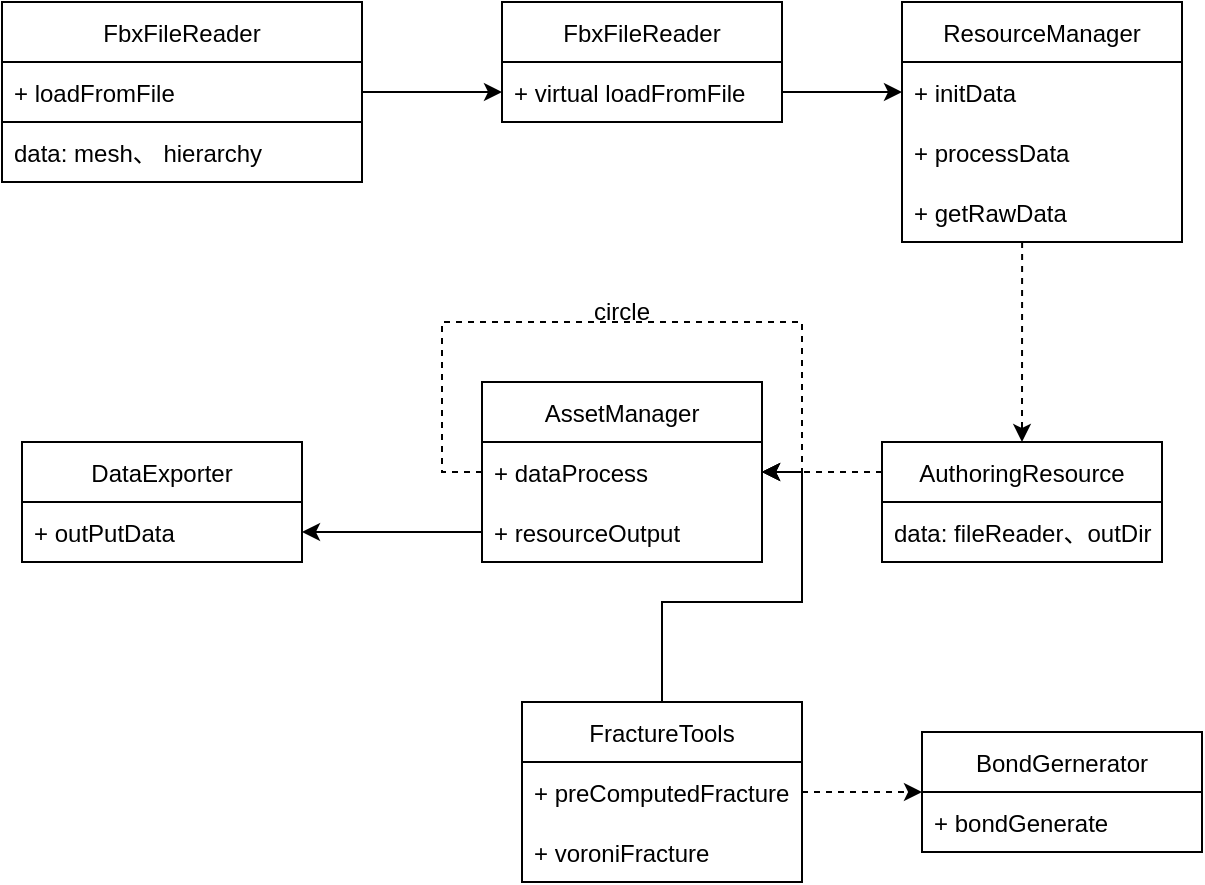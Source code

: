 <mxfile version="20.2.3" type="github">
  <diagram id="nWWAhru72yuYRSVFmqOf" name="第 1 页">
    <mxGraphModel dx="702" dy="1602" grid="1" gridSize="10" guides="1" tooltips="1" connect="1" arrows="1" fold="1" page="1" pageScale="1" pageWidth="827" pageHeight="1169" math="0" shadow="0">
      <root>
        <mxCell id="0" />
        <mxCell id="1" parent="0" />
        <mxCell id="VsKScOlT5vtX77vLj2YP-40" value="FbxFileReader" style="swimlane;fontStyle=0;childLayout=stackLayout;horizontal=1;startSize=30;horizontalStack=0;resizeParent=1;resizeParentMax=0;resizeLast=0;collapsible=1;marginBottom=0;" vertex="1" parent="1">
          <mxGeometry x="120" y="170" width="180" height="90" as="geometry" />
        </mxCell>
        <mxCell id="VsKScOlT5vtX77vLj2YP-41" value="+ loadFromFile" style="text;strokeColor=none;fillColor=none;align=left;verticalAlign=middle;spacingLeft=4;spacingRight=4;overflow=hidden;points=[[0,0.5],[1,0.5]];portConstraint=eastwest;rotatable=0;" vertex="1" parent="VsKScOlT5vtX77vLj2YP-40">
          <mxGeometry y="30" width="180" height="30" as="geometry" />
        </mxCell>
        <mxCell id="VsKScOlT5vtX77vLj2YP-50" value="data: mesh、 hierarchy" style="text;strokeColor=default;fillColor=none;align=left;verticalAlign=middle;spacingLeft=4;spacingRight=4;overflow=hidden;points=[[0,0.5],[1,0.5]];portConstraint=eastwest;rotatable=0;strokeWidth=1;perimeterSpacing=0;" vertex="1" parent="VsKScOlT5vtX77vLj2YP-40">
          <mxGeometry y="60" width="180" height="30" as="geometry" />
        </mxCell>
        <mxCell id="VsKScOlT5vtX77vLj2YP-45" value="FbxFileReader" style="swimlane;fontStyle=0;childLayout=stackLayout;horizontal=1;startSize=30;horizontalStack=0;resizeParent=1;resizeParentMax=0;resizeLast=0;collapsible=1;marginBottom=0;" vertex="1" parent="1">
          <mxGeometry x="370" y="170" width="140" height="60" as="geometry" />
        </mxCell>
        <mxCell id="VsKScOlT5vtX77vLj2YP-46" value="+ virtual loadFromFile" style="text;strokeColor=none;fillColor=none;align=left;verticalAlign=middle;spacingLeft=4;spacingRight=4;overflow=hidden;points=[[0,0.5],[1,0.5]];portConstraint=eastwest;rotatable=0;" vertex="1" parent="VsKScOlT5vtX77vLj2YP-45">
          <mxGeometry y="30" width="140" height="30" as="geometry" />
        </mxCell>
        <mxCell id="VsKScOlT5vtX77vLj2YP-49" style="edgeStyle=orthogonalEdgeStyle;rounded=0;orthogonalLoop=1;jettySize=auto;html=1;exitX=1;exitY=0.5;exitDx=0;exitDy=0;entryX=0;entryY=0.5;entryDx=0;entryDy=0;" edge="1" parent="1" source="VsKScOlT5vtX77vLj2YP-41" target="VsKScOlT5vtX77vLj2YP-46">
          <mxGeometry relative="1" as="geometry" />
        </mxCell>
        <mxCell id="VsKScOlT5vtX77vLj2YP-52" value="ResourceManager" style="swimlane;fontStyle=0;childLayout=stackLayout;horizontal=1;startSize=30;horizontalStack=0;resizeParent=1;resizeParentMax=0;resizeLast=0;collapsible=1;marginBottom=0;strokeColor=default;strokeWidth=1;" vertex="1" parent="1">
          <mxGeometry x="570" y="170" width="140" height="120" as="geometry" />
        </mxCell>
        <mxCell id="VsKScOlT5vtX77vLj2YP-53" value="+ initData" style="text;strokeColor=none;fillColor=none;align=left;verticalAlign=middle;spacingLeft=4;spacingRight=4;overflow=hidden;points=[[0,0.5],[1,0.5]];portConstraint=eastwest;rotatable=0;" vertex="1" parent="VsKScOlT5vtX77vLj2YP-52">
          <mxGeometry y="30" width="140" height="30" as="geometry" />
        </mxCell>
        <mxCell id="VsKScOlT5vtX77vLj2YP-54" value="+ processData" style="text;strokeColor=none;fillColor=none;align=left;verticalAlign=middle;spacingLeft=4;spacingRight=4;overflow=hidden;points=[[0,0.5],[1,0.5]];portConstraint=eastwest;rotatable=0;" vertex="1" parent="VsKScOlT5vtX77vLj2YP-52">
          <mxGeometry y="60" width="140" height="30" as="geometry" />
        </mxCell>
        <mxCell id="VsKScOlT5vtX77vLj2YP-56" value="+ getRawData" style="text;strokeColor=none;fillColor=none;align=left;verticalAlign=middle;spacingLeft=4;spacingRight=4;overflow=hidden;points=[[0,0.5],[1,0.5]];portConstraint=eastwest;rotatable=0;" vertex="1" parent="VsKScOlT5vtX77vLj2YP-52">
          <mxGeometry y="90" width="140" height="30" as="geometry" />
        </mxCell>
        <mxCell id="VsKScOlT5vtX77vLj2YP-57" style="edgeStyle=orthogonalEdgeStyle;rounded=0;orthogonalLoop=1;jettySize=auto;html=1;exitX=1;exitY=0.5;exitDx=0;exitDy=0;" edge="1" parent="1" source="VsKScOlT5vtX77vLj2YP-46" target="VsKScOlT5vtX77vLj2YP-53">
          <mxGeometry relative="1" as="geometry" />
        </mxCell>
        <mxCell id="VsKScOlT5vtX77vLj2YP-67" value="AuthoringResource" style="swimlane;fontStyle=0;childLayout=stackLayout;horizontal=1;startSize=30;horizontalStack=0;resizeParent=1;resizeParentMax=0;resizeLast=0;collapsible=1;marginBottom=0;strokeColor=default;strokeWidth=1;" vertex="1" parent="1">
          <mxGeometry x="560" y="390" width="140" height="60" as="geometry" />
        </mxCell>
        <mxCell id="VsKScOlT5vtX77vLj2YP-68" value="data: fileReader、outDir" style="text;strokeColor=none;fillColor=none;align=left;verticalAlign=middle;spacingLeft=4;spacingRight=4;overflow=hidden;points=[[0,0.5],[1,0.5]];portConstraint=eastwest;rotatable=0;" vertex="1" parent="VsKScOlT5vtX77vLj2YP-67">
          <mxGeometry y="30" width="140" height="30" as="geometry" />
        </mxCell>
        <mxCell id="VsKScOlT5vtX77vLj2YP-72" style="edgeStyle=orthogonalEdgeStyle;rounded=0;orthogonalLoop=1;jettySize=auto;html=1;exitX=0;exitY=0.75;exitDx=0;exitDy=0;entryX=0;entryY=0.5;entryDx=0;entryDy=0;" edge="1" parent="VsKScOlT5vtX77vLj2YP-67" source="VsKScOlT5vtX77vLj2YP-67" target="VsKScOlT5vtX77vLj2YP-68">
          <mxGeometry relative="1" as="geometry" />
        </mxCell>
        <mxCell id="VsKScOlT5vtX77vLj2YP-73" value="AssetManager" style="swimlane;fontStyle=0;childLayout=stackLayout;horizontal=1;startSize=30;horizontalStack=0;resizeParent=1;resizeParentMax=0;resizeLast=0;collapsible=1;marginBottom=0;strokeColor=default;strokeWidth=1;" vertex="1" parent="1">
          <mxGeometry x="360" y="360" width="140" height="90" as="geometry" />
        </mxCell>
        <mxCell id="VsKScOlT5vtX77vLj2YP-74" value="+ dataProcess" style="text;strokeColor=none;fillColor=none;align=left;verticalAlign=middle;spacingLeft=4;spacingRight=4;overflow=hidden;points=[[0,0.5],[1,0.5]];portConstraint=eastwest;rotatable=0;" vertex="1" parent="VsKScOlT5vtX77vLj2YP-73">
          <mxGeometry y="30" width="140" height="30" as="geometry" />
        </mxCell>
        <mxCell id="VsKScOlT5vtX77vLj2YP-77" value="+ resourceOutput" style="text;strokeColor=none;fillColor=none;align=left;verticalAlign=middle;spacingLeft=4;spacingRight=4;overflow=hidden;points=[[0,0.5],[1,0.5]];portConstraint=eastwest;rotatable=0;" vertex="1" parent="VsKScOlT5vtX77vLj2YP-73">
          <mxGeometry y="60" width="140" height="30" as="geometry" />
        </mxCell>
        <mxCell id="VsKScOlT5vtX77vLj2YP-103" style="edgeStyle=orthogonalEdgeStyle;rounded=0;orthogonalLoop=1;jettySize=auto;html=1;exitX=0;exitY=0.5;exitDx=0;exitDy=0;entryX=1;entryY=0.5;entryDx=0;entryDy=0;dashed=1;" edge="1" parent="VsKScOlT5vtX77vLj2YP-73" source="VsKScOlT5vtX77vLj2YP-74" target="VsKScOlT5vtX77vLj2YP-74">
          <mxGeometry relative="1" as="geometry">
            <Array as="points">
              <mxPoint x="-20" y="45" />
              <mxPoint x="-20" y="-30" />
              <mxPoint x="160" y="-30" />
              <mxPoint x="160" y="45" />
            </Array>
          </mxGeometry>
        </mxCell>
        <mxCell id="VsKScOlT5vtX77vLj2YP-81" value="DataExporter" style="swimlane;fontStyle=0;childLayout=stackLayout;horizontal=1;startSize=30;horizontalStack=0;resizeParent=1;resizeParentMax=0;resizeLast=0;collapsible=1;marginBottom=0;strokeColor=default;strokeWidth=1;" vertex="1" parent="1">
          <mxGeometry x="130" y="390" width="140" height="60" as="geometry" />
        </mxCell>
        <mxCell id="VsKScOlT5vtX77vLj2YP-82" value="+ outPutData" style="text;strokeColor=none;fillColor=none;align=left;verticalAlign=middle;spacingLeft=4;spacingRight=4;overflow=hidden;points=[[0,0.5],[1,0.5]];portConstraint=eastwest;rotatable=0;" vertex="1" parent="VsKScOlT5vtX77vLj2YP-81">
          <mxGeometry y="30" width="140" height="30" as="geometry" />
        </mxCell>
        <mxCell id="VsKScOlT5vtX77vLj2YP-85" style="edgeStyle=orthogonalEdgeStyle;rounded=0;orthogonalLoop=1;jettySize=auto;html=1;exitX=0;exitY=0.5;exitDx=0;exitDy=0;entryX=1;entryY=0.5;entryDx=0;entryDy=0;" edge="1" parent="1" source="VsKScOlT5vtX77vLj2YP-77" target="VsKScOlT5vtX77vLj2YP-82">
          <mxGeometry relative="1" as="geometry" />
        </mxCell>
        <mxCell id="VsKScOlT5vtX77vLj2YP-99" style="edgeStyle=orthogonalEdgeStyle;rounded=0;orthogonalLoop=1;jettySize=auto;html=1;exitX=0.5;exitY=0;exitDx=0;exitDy=0;entryX=1;entryY=0.5;entryDx=0;entryDy=0;" edge="1" parent="1" source="VsKScOlT5vtX77vLj2YP-90" target="VsKScOlT5vtX77vLj2YP-74">
          <mxGeometry relative="1" as="geometry" />
        </mxCell>
        <mxCell id="VsKScOlT5vtX77vLj2YP-90" value="FractureTools" style="swimlane;fontStyle=0;childLayout=stackLayout;horizontal=1;startSize=30;horizontalStack=0;resizeParent=1;resizeParentMax=0;resizeLast=0;collapsible=1;marginBottom=0;strokeColor=default;strokeWidth=1;" vertex="1" parent="1">
          <mxGeometry x="380" y="520" width="140" height="90" as="geometry" />
        </mxCell>
        <mxCell id="VsKScOlT5vtX77vLj2YP-91" value="+ preComputedFracture" style="text;strokeColor=none;fillColor=none;align=left;verticalAlign=middle;spacingLeft=4;spacingRight=4;overflow=hidden;points=[[0,0.5],[1,0.5]];portConstraint=eastwest;rotatable=0;" vertex="1" parent="VsKScOlT5vtX77vLj2YP-90">
          <mxGeometry y="30" width="140" height="30" as="geometry" />
        </mxCell>
        <mxCell id="VsKScOlT5vtX77vLj2YP-92" value="+ voroniFracture" style="text;strokeColor=none;fillColor=none;align=left;verticalAlign=middle;spacingLeft=4;spacingRight=4;overflow=hidden;points=[[0,0.5],[1,0.5]];portConstraint=eastwest;rotatable=0;" vertex="1" parent="VsKScOlT5vtX77vLj2YP-90">
          <mxGeometry y="60" width="140" height="30" as="geometry" />
        </mxCell>
        <mxCell id="VsKScOlT5vtX77vLj2YP-94" value="BondGernerator" style="swimlane;fontStyle=0;childLayout=stackLayout;horizontal=1;startSize=30;horizontalStack=0;resizeParent=1;resizeParentMax=0;resizeLast=0;collapsible=1;marginBottom=0;strokeColor=default;strokeWidth=1;" vertex="1" parent="1">
          <mxGeometry x="580" y="535" width="140" height="60" as="geometry" />
        </mxCell>
        <mxCell id="VsKScOlT5vtX77vLj2YP-95" value="+ bondGenerate" style="text;strokeColor=none;fillColor=none;align=left;verticalAlign=middle;spacingLeft=4;spacingRight=4;overflow=hidden;points=[[0,0.5],[1,0.5]];portConstraint=eastwest;rotatable=0;" vertex="1" parent="VsKScOlT5vtX77vLj2YP-94">
          <mxGeometry y="30" width="140" height="30" as="geometry" />
        </mxCell>
        <mxCell id="VsKScOlT5vtX77vLj2YP-104" value="circle" style="text;html=1;strokeColor=none;fillColor=none;align=center;verticalAlign=middle;whiteSpace=wrap;rounded=0;" vertex="1" parent="1">
          <mxGeometry x="400" y="310" width="60" height="30" as="geometry" />
        </mxCell>
        <mxCell id="VsKScOlT5vtX77vLj2YP-109" style="edgeStyle=orthogonalEdgeStyle;rounded=0;orthogonalLoop=1;jettySize=auto;html=1;exitX=1;exitY=0.5;exitDx=0;exitDy=0;entryX=0;entryY=0.5;entryDx=0;entryDy=0;dashed=1;strokeColor=default;" edge="1" parent="1" source="VsKScOlT5vtX77vLj2YP-91" target="VsKScOlT5vtX77vLj2YP-94">
          <mxGeometry relative="1" as="geometry" />
        </mxCell>
        <mxCell id="VsKScOlT5vtX77vLj2YP-112" value="" style="endArrow=classic;html=1;rounded=0;dashed=1;strokeColor=default;entryX=0.5;entryY=0;entryDx=0;entryDy=0;exitX=0.429;exitY=1;exitDx=0;exitDy=0;exitPerimeter=0;" edge="1" parent="1" source="VsKScOlT5vtX77vLj2YP-56" target="VsKScOlT5vtX77vLj2YP-67">
          <mxGeometry width="50" height="50" relative="1" as="geometry">
            <mxPoint x="630" y="330" as="sourcePoint" />
            <mxPoint x="680" y="280" as="targetPoint" />
          </mxGeometry>
        </mxCell>
        <mxCell id="VsKScOlT5vtX77vLj2YP-114" value="" style="endArrow=classic;html=1;rounded=0;dashed=1;strokeColor=default;exitX=0;exitY=0.25;exitDx=0;exitDy=0;entryX=1;entryY=0.5;entryDx=0;entryDy=0;" edge="1" parent="1" source="VsKScOlT5vtX77vLj2YP-67" target="VsKScOlT5vtX77vLj2YP-74">
          <mxGeometry width="50" height="50" relative="1" as="geometry">
            <mxPoint x="550" y="430" as="sourcePoint" />
            <mxPoint x="600" y="380" as="targetPoint" />
          </mxGeometry>
        </mxCell>
      </root>
    </mxGraphModel>
  </diagram>
</mxfile>
